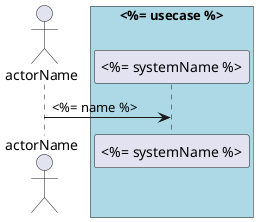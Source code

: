 @startuml
Actor "actorName" as A

box "<%= usecase %>" #lightblue
participant "<%= systemName %>" as S
A -> S : <%= name %>
end box

@enduml
